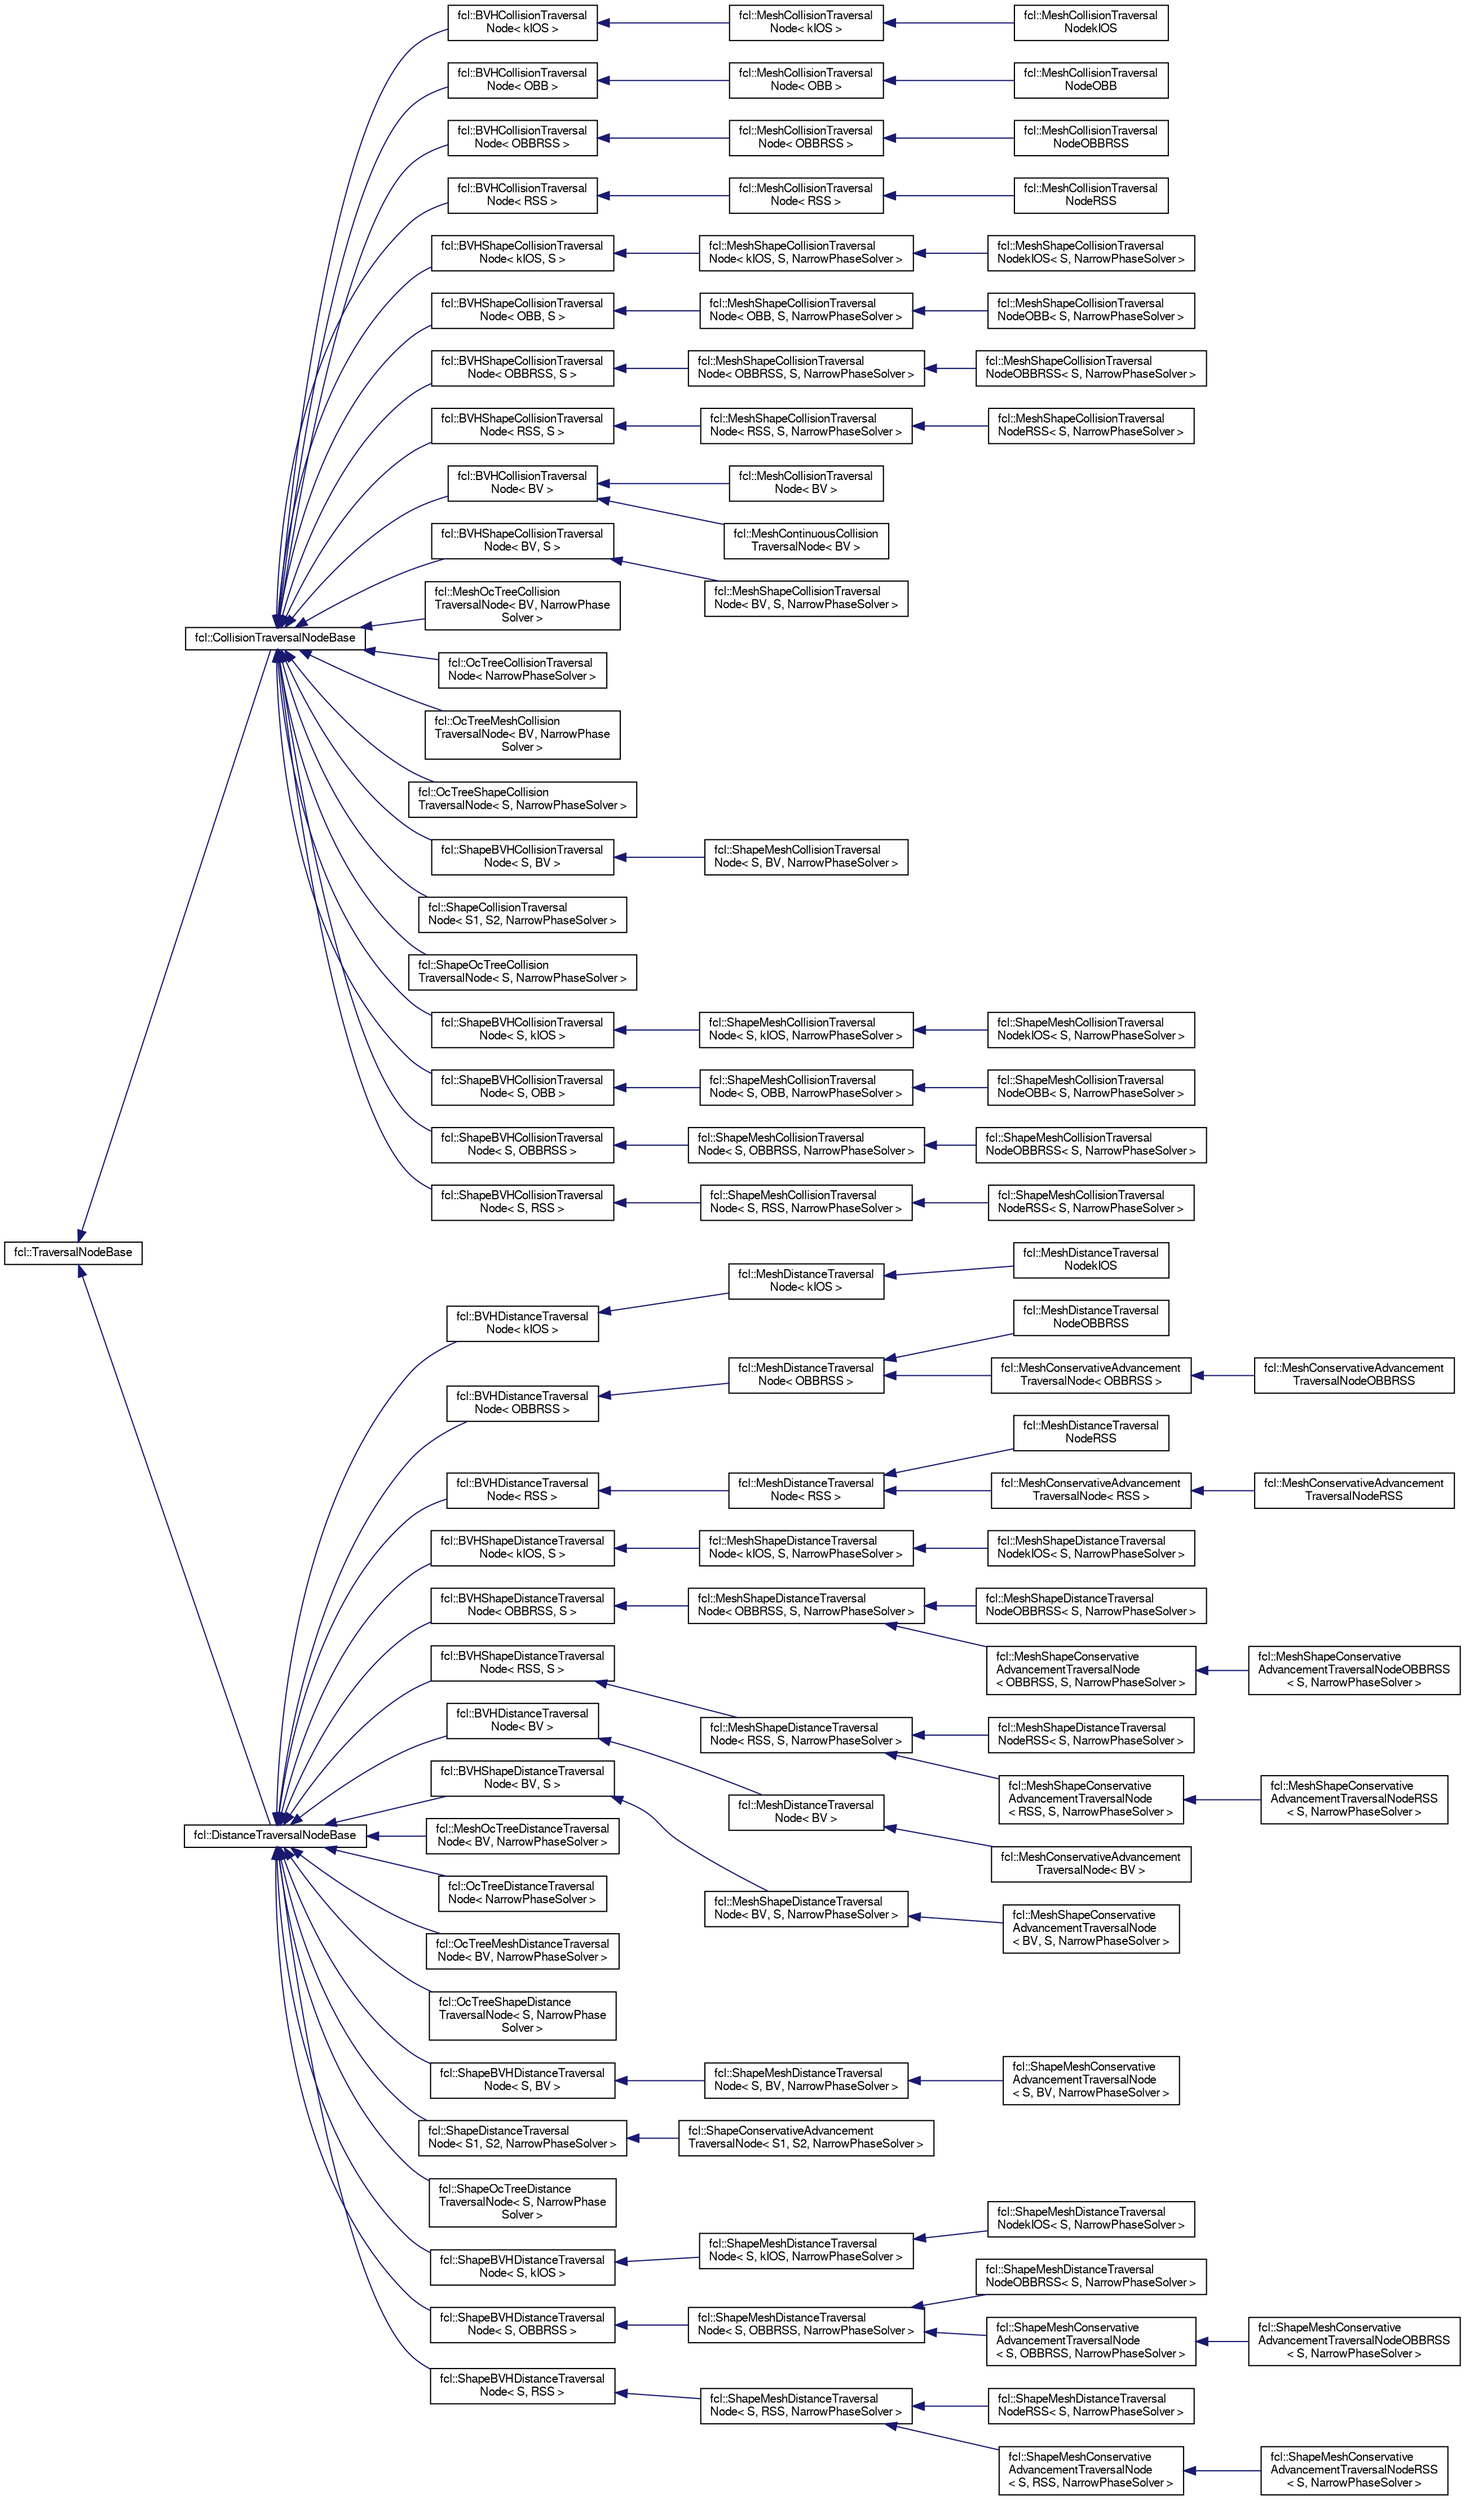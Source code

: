 digraph "Graphical Class Hierarchy"
{
  edge [fontname="FreeSans",fontsize="10",labelfontname="FreeSans",labelfontsize="10"];
  node [fontname="FreeSans",fontsize="10",shape=record];
  rankdir="LR";
  Node1 [label="fcl::TraversalNodeBase",height=0.2,width=0.4,color="black", fillcolor="white", style="filled",URL="$a00214.html",tooltip="Node structure encoding the information required for traversal. "];
  Node1 -> Node2 [dir="back",color="midnightblue",fontsize="10",style="solid",fontname="FreeSans"];
  Node2 [label="fcl::CollisionTraversalNodeBase",height=0.2,width=0.4,color="black", fillcolor="white", style="filled",URL="$a00032.html",tooltip="Node structure encoding the information required for collision traversal. "];
  Node2 -> Node3 [dir="back",color="midnightblue",fontsize="10",style="solid",fontname="FreeSans"];
  Node3 [label="fcl::BVHCollisionTraversal\lNode\< kIOS \>",height=0.2,width=0.4,color="black", fillcolor="white", style="filled",URL="$a00014.html"];
  Node3 -> Node4 [dir="back",color="midnightblue",fontsize="10",style="solid",fontname="FreeSans"];
  Node4 [label="fcl::MeshCollisionTraversal\lNode\< kIOS \>",height=0.2,width=0.4,color="black", fillcolor="white", style="filled",URL="$a00089.html"];
  Node4 -> Node5 [dir="back",color="midnightblue",fontsize="10",style="solid",fontname="FreeSans"];
  Node5 [label="fcl::MeshCollisionTraversal\lNodekIOS",height=0.2,width=0.4,color="black", fillcolor="white", style="filled",URL="$a00090.html"];
  Node2 -> Node6 [dir="back",color="midnightblue",fontsize="10",style="solid",fontname="FreeSans"];
  Node6 [label="fcl::BVHCollisionTraversal\lNode\< OBB \>",height=0.2,width=0.4,color="black", fillcolor="white", style="filled",URL="$a00014.html"];
  Node6 -> Node7 [dir="back",color="midnightblue",fontsize="10",style="solid",fontname="FreeSans"];
  Node7 [label="fcl::MeshCollisionTraversal\lNode\< OBB \>",height=0.2,width=0.4,color="black", fillcolor="white", style="filled",URL="$a00089.html"];
  Node7 -> Node8 [dir="back",color="midnightblue",fontsize="10",style="solid",fontname="FreeSans"];
  Node8 [label="fcl::MeshCollisionTraversal\lNodeOBB",height=0.2,width=0.4,color="black", fillcolor="white", style="filled",URL="$a00091.html",tooltip="Traversal node for collision between two meshes if their underlying BVH node is oriented node (OBB..."];
  Node2 -> Node9 [dir="back",color="midnightblue",fontsize="10",style="solid",fontname="FreeSans"];
  Node9 [label="fcl::BVHCollisionTraversal\lNode\< OBBRSS \>",height=0.2,width=0.4,color="black", fillcolor="white", style="filled",URL="$a00014.html"];
  Node9 -> Node10 [dir="back",color="midnightblue",fontsize="10",style="solid",fontname="FreeSans"];
  Node10 [label="fcl::MeshCollisionTraversal\lNode\< OBBRSS \>",height=0.2,width=0.4,color="black", fillcolor="white", style="filled",URL="$a00089.html"];
  Node10 -> Node11 [dir="back",color="midnightblue",fontsize="10",style="solid",fontname="FreeSans"];
  Node11 [label="fcl::MeshCollisionTraversal\lNodeOBBRSS",height=0.2,width=0.4,color="black", fillcolor="white", style="filled",URL="$a00092.html"];
  Node2 -> Node12 [dir="back",color="midnightblue",fontsize="10",style="solid",fontname="FreeSans"];
  Node12 [label="fcl::BVHCollisionTraversal\lNode\< RSS \>",height=0.2,width=0.4,color="black", fillcolor="white", style="filled",URL="$a00014.html"];
  Node12 -> Node13 [dir="back",color="midnightblue",fontsize="10",style="solid",fontname="FreeSans"];
  Node13 [label="fcl::MeshCollisionTraversal\lNode\< RSS \>",height=0.2,width=0.4,color="black", fillcolor="white", style="filled",URL="$a00089.html"];
  Node13 -> Node14 [dir="back",color="midnightblue",fontsize="10",style="solid",fontname="FreeSans"];
  Node14 [label="fcl::MeshCollisionTraversal\lNodeRSS",height=0.2,width=0.4,color="black", fillcolor="white", style="filled",URL="$a00093.html"];
  Node2 -> Node15 [dir="back",color="midnightblue",fontsize="10",style="solid",fontname="FreeSans"];
  Node15 [label="fcl::BVHShapeCollisionTraversal\lNode\< kIOS, S \>",height=0.2,width=0.4,color="black", fillcolor="white", style="filled",URL="$a00019.html"];
  Node15 -> Node16 [dir="back",color="midnightblue",fontsize="10",style="solid",fontname="FreeSans"];
  Node16 [label="fcl::MeshShapeCollisionTraversal\lNode\< kIOS, S, NarrowPhaseSolver \>",height=0.2,width=0.4,color="black", fillcolor="white", style="filled",URL="$a00104.html"];
  Node16 -> Node17 [dir="back",color="midnightblue",fontsize="10",style="solid",fontname="FreeSans"];
  Node17 [label="fcl::MeshShapeCollisionTraversal\lNodekIOS\< S, NarrowPhaseSolver \>",height=0.2,width=0.4,color="black", fillcolor="white", style="filled",URL="$a00105.html"];
  Node2 -> Node18 [dir="back",color="midnightblue",fontsize="10",style="solid",fontname="FreeSans"];
  Node18 [label="fcl::BVHShapeCollisionTraversal\lNode\< OBB, S \>",height=0.2,width=0.4,color="black", fillcolor="white", style="filled",URL="$a00019.html"];
  Node18 -> Node19 [dir="back",color="midnightblue",fontsize="10",style="solid",fontname="FreeSans"];
  Node19 [label="fcl::MeshShapeCollisionTraversal\lNode\< OBB, S, NarrowPhaseSolver \>",height=0.2,width=0.4,color="black", fillcolor="white", style="filled",URL="$a00104.html"];
  Node19 -> Node20 [dir="back",color="midnightblue",fontsize="10",style="solid",fontname="FreeSans"];
  Node20 [label="fcl::MeshShapeCollisionTraversal\lNodeOBB\< S, NarrowPhaseSolver \>",height=0.2,width=0.4,color="black", fillcolor="white", style="filled",URL="$a00106.html",tooltip="Traversal node for mesh and shape, when mesh BVH is one of the oriented node (OBB, RSS, OBBRSS, kIOS) "];
  Node2 -> Node21 [dir="back",color="midnightblue",fontsize="10",style="solid",fontname="FreeSans"];
  Node21 [label="fcl::BVHShapeCollisionTraversal\lNode\< OBBRSS, S \>",height=0.2,width=0.4,color="black", fillcolor="white", style="filled",URL="$a00019.html"];
  Node21 -> Node22 [dir="back",color="midnightblue",fontsize="10",style="solid",fontname="FreeSans"];
  Node22 [label="fcl::MeshShapeCollisionTraversal\lNode\< OBBRSS, S, NarrowPhaseSolver \>",height=0.2,width=0.4,color="black", fillcolor="white", style="filled",URL="$a00104.html"];
  Node22 -> Node23 [dir="back",color="midnightblue",fontsize="10",style="solid",fontname="FreeSans"];
  Node23 [label="fcl::MeshShapeCollisionTraversal\lNodeOBBRSS\< S, NarrowPhaseSolver \>",height=0.2,width=0.4,color="black", fillcolor="white", style="filled",URL="$a00107.html"];
  Node2 -> Node24 [dir="back",color="midnightblue",fontsize="10",style="solid",fontname="FreeSans"];
  Node24 [label="fcl::BVHShapeCollisionTraversal\lNode\< RSS, S \>",height=0.2,width=0.4,color="black", fillcolor="white", style="filled",URL="$a00019.html"];
  Node24 -> Node25 [dir="back",color="midnightblue",fontsize="10",style="solid",fontname="FreeSans"];
  Node25 [label="fcl::MeshShapeCollisionTraversal\lNode\< RSS, S, NarrowPhaseSolver \>",height=0.2,width=0.4,color="black", fillcolor="white", style="filled",URL="$a00104.html"];
  Node25 -> Node26 [dir="back",color="midnightblue",fontsize="10",style="solid",fontname="FreeSans"];
  Node26 [label="fcl::MeshShapeCollisionTraversal\lNodeRSS\< S, NarrowPhaseSolver \>",height=0.2,width=0.4,color="black", fillcolor="white", style="filled",URL="$a00108.html"];
  Node2 -> Node27 [dir="back",color="midnightblue",fontsize="10",style="solid",fontname="FreeSans"];
  Node27 [label="fcl::BVHCollisionTraversal\lNode\< BV \>",height=0.2,width=0.4,color="black", fillcolor="white", style="filled",URL="$a00014.html",tooltip="Traversal node for collision between BVH models. "];
  Node27 -> Node28 [dir="back",color="midnightblue",fontsize="10",style="solid",fontname="FreeSans"];
  Node28 [label="fcl::MeshCollisionTraversal\lNode\< BV \>",height=0.2,width=0.4,color="black", fillcolor="white", style="filled",URL="$a00089.html",tooltip="Traversal node for collision between two meshes. "];
  Node27 -> Node29 [dir="back",color="midnightblue",fontsize="10",style="solid",fontname="FreeSans"];
  Node29 [label="fcl::MeshContinuousCollision\lTraversalNode\< BV \>",height=0.2,width=0.4,color="black", fillcolor="white", style="filled",URL="$a00097.html",tooltip="Traversal node for continuous collision between meshes. "];
  Node2 -> Node30 [dir="back",color="midnightblue",fontsize="10",style="solid",fontname="FreeSans"];
  Node30 [label="fcl::BVHShapeCollisionTraversal\lNode\< BV, S \>",height=0.2,width=0.4,color="black", fillcolor="white", style="filled",URL="$a00019.html",tooltip="Traversal node for collision between BVH and shape. "];
  Node30 -> Node31 [dir="back",color="midnightblue",fontsize="10",style="solid",fontname="FreeSans"];
  Node31 [label="fcl::MeshShapeCollisionTraversal\lNode\< BV, S, NarrowPhaseSolver \>",height=0.2,width=0.4,color="black", fillcolor="white", style="filled",URL="$a00104.html",tooltip="Traversal node for collision between mesh and shape. "];
  Node2 -> Node32 [dir="back",color="midnightblue",fontsize="10",style="solid",fontname="FreeSans"];
  Node32 [label="fcl::MeshOcTreeCollision\lTraversalNode\< BV, NarrowPhase\lSolver \>",height=0.2,width=0.4,color="black", fillcolor="white", style="filled",URL="$a00102.html",tooltip="Traversal node for mesh-octree collision. "];
  Node2 -> Node33 [dir="back",color="midnightblue",fontsize="10",style="solid",fontname="FreeSans"];
  Node33 [label="fcl::OcTreeCollisionTraversal\lNode\< NarrowPhaseSolver \>",height=0.2,width=0.4,color="black", fillcolor="white", style="filled",URL="$a00137.html",tooltip="Traversal node for octree collision. "];
  Node2 -> Node34 [dir="back",color="midnightblue",fontsize="10",style="solid",fontname="FreeSans"];
  Node34 [label="fcl::OcTreeMeshCollision\lTraversalNode\< BV, NarrowPhase\lSolver \>",height=0.2,width=0.4,color="black", fillcolor="white", style="filled",URL="$a00139.html",tooltip="Traversal node for octree-mesh collision. "];
  Node2 -> Node35 [dir="back",color="midnightblue",fontsize="10",style="solid",fontname="FreeSans"];
  Node35 [label="fcl::OcTreeShapeCollision\lTraversalNode\< S, NarrowPhaseSolver \>",height=0.2,width=0.4,color="black", fillcolor="white", style="filled",URL="$a00141.html",tooltip="Traversal node for octree-shape collision. "];
  Node2 -> Node36 [dir="back",color="midnightblue",fontsize="10",style="solid",fontname="FreeSans"];
  Node36 [label="fcl::ShapeBVHCollisionTraversal\lNode\< S, BV \>",height=0.2,width=0.4,color="black", fillcolor="white", style="filled",URL="$a00174.html",tooltip="Traversal node for collision between shape and BVH. "];
  Node36 -> Node37 [dir="back",color="midnightblue",fontsize="10",style="solid",fontname="FreeSans"];
  Node37 [label="fcl::ShapeMeshCollisionTraversal\lNode\< S, BV, NarrowPhaseSolver \>",height=0.2,width=0.4,color="black", fillcolor="white", style="filled",URL="$a00179.html",tooltip="Traversal node for collision between shape and mesh. "];
  Node2 -> Node38 [dir="back",color="midnightblue",fontsize="10",style="solid",fontname="FreeSans"];
  Node38 [label="fcl::ShapeCollisionTraversal\lNode\< S1, S2, NarrowPhaseSolver \>",height=0.2,width=0.4,color="black", fillcolor="white", style="filled",URL="$a00176.html",tooltip="Traversal node for collision between two shapes. "];
  Node2 -> Node39 [dir="back",color="midnightblue",fontsize="10",style="solid",fontname="FreeSans"];
  Node39 [label="fcl::ShapeOcTreeCollision\lTraversalNode\< S, NarrowPhaseSolver \>",height=0.2,width=0.4,color="black", fillcolor="white", style="filled",URL="$a00191.html",tooltip="Traversal node for shape-octree collision. "];
  Node2 -> Node40 [dir="back",color="midnightblue",fontsize="10",style="solid",fontname="FreeSans"];
  Node40 [label="fcl::ShapeBVHCollisionTraversal\lNode\< S, kIOS \>",height=0.2,width=0.4,color="black", fillcolor="white", style="filled",URL="$a00174.html"];
  Node40 -> Node41 [dir="back",color="midnightblue",fontsize="10",style="solid",fontname="FreeSans"];
  Node41 [label="fcl::ShapeMeshCollisionTraversal\lNode\< S, kIOS, NarrowPhaseSolver \>",height=0.2,width=0.4,color="black", fillcolor="white", style="filled",URL="$a00179.html"];
  Node41 -> Node42 [dir="back",color="midnightblue",fontsize="10",style="solid",fontname="FreeSans"];
  Node42 [label="fcl::ShapeMeshCollisionTraversal\lNodekIOS\< S, NarrowPhaseSolver \>",height=0.2,width=0.4,color="black", fillcolor="white", style="filled",URL="$a00180.html"];
  Node2 -> Node43 [dir="back",color="midnightblue",fontsize="10",style="solid",fontname="FreeSans"];
  Node43 [label="fcl::ShapeBVHCollisionTraversal\lNode\< S, OBB \>",height=0.2,width=0.4,color="black", fillcolor="white", style="filled",URL="$a00174.html"];
  Node43 -> Node44 [dir="back",color="midnightblue",fontsize="10",style="solid",fontname="FreeSans"];
  Node44 [label="fcl::ShapeMeshCollisionTraversal\lNode\< S, OBB, NarrowPhaseSolver \>",height=0.2,width=0.4,color="black", fillcolor="white", style="filled",URL="$a00179.html"];
  Node44 -> Node45 [dir="back",color="midnightblue",fontsize="10",style="solid",fontname="FreeSans"];
  Node45 [label="fcl::ShapeMeshCollisionTraversal\lNodeOBB\< S, NarrowPhaseSolver \>",height=0.2,width=0.4,color="black", fillcolor="white", style="filled",URL="$a00181.html",tooltip="Traversal node for shape and mesh, when mesh BVH is one of the oriented node (OBB, RSS, OBBRSS, kIOS) "];
  Node2 -> Node46 [dir="back",color="midnightblue",fontsize="10",style="solid",fontname="FreeSans"];
  Node46 [label="fcl::ShapeBVHCollisionTraversal\lNode\< S, OBBRSS \>",height=0.2,width=0.4,color="black", fillcolor="white", style="filled",URL="$a00174.html"];
  Node46 -> Node47 [dir="back",color="midnightblue",fontsize="10",style="solid",fontname="FreeSans"];
  Node47 [label="fcl::ShapeMeshCollisionTraversal\lNode\< S, OBBRSS, NarrowPhaseSolver \>",height=0.2,width=0.4,color="black", fillcolor="white", style="filled",URL="$a00179.html"];
  Node47 -> Node48 [dir="back",color="midnightblue",fontsize="10",style="solid",fontname="FreeSans"];
  Node48 [label="fcl::ShapeMeshCollisionTraversal\lNodeOBBRSS\< S, NarrowPhaseSolver \>",height=0.2,width=0.4,color="black", fillcolor="white", style="filled",URL="$a00182.html"];
  Node2 -> Node49 [dir="back",color="midnightblue",fontsize="10",style="solid",fontname="FreeSans"];
  Node49 [label="fcl::ShapeBVHCollisionTraversal\lNode\< S, RSS \>",height=0.2,width=0.4,color="black", fillcolor="white", style="filled",URL="$a00174.html"];
  Node49 -> Node50 [dir="back",color="midnightblue",fontsize="10",style="solid",fontname="FreeSans"];
  Node50 [label="fcl::ShapeMeshCollisionTraversal\lNode\< S, RSS, NarrowPhaseSolver \>",height=0.2,width=0.4,color="black", fillcolor="white", style="filled",URL="$a00179.html"];
  Node50 -> Node51 [dir="back",color="midnightblue",fontsize="10",style="solid",fontname="FreeSans"];
  Node51 [label="fcl::ShapeMeshCollisionTraversal\lNodeRSS\< S, NarrowPhaseSolver \>",height=0.2,width=0.4,color="black", fillcolor="white", style="filled",URL="$a00183.html"];
  Node1 -> Node52 [dir="back",color="midnightblue",fontsize="10",style="solid",fontname="FreeSans"];
  Node52 [label="fcl::DistanceTraversalNodeBase",height=0.2,width=0.4,color="black", fillcolor="white", style="filled",URL="$a00046.html",tooltip="Node structure encoding the information required for distance traversal. "];
  Node52 -> Node53 [dir="back",color="midnightblue",fontsize="10",style="solid",fontname="FreeSans"];
  Node53 [label="fcl::BVHDistanceTraversal\lNode\< kIOS \>",height=0.2,width=0.4,color="black", fillcolor="white", style="filled",URL="$a00016.html"];
  Node53 -> Node54 [dir="back",color="midnightblue",fontsize="10",style="solid",fontname="FreeSans"];
  Node54 [label="fcl::MeshDistanceTraversal\lNode\< kIOS \>",height=0.2,width=0.4,color="black", fillcolor="white", style="filled",URL="$a00098.html"];
  Node54 -> Node55 [dir="back",color="midnightblue",fontsize="10",style="solid",fontname="FreeSans"];
  Node55 [label="fcl::MeshDistanceTraversal\lNodekIOS",height=0.2,width=0.4,color="black", fillcolor="white", style="filled",URL="$a00099.html"];
  Node52 -> Node56 [dir="back",color="midnightblue",fontsize="10",style="solid",fontname="FreeSans"];
  Node56 [label="fcl::BVHDistanceTraversal\lNode\< OBBRSS \>",height=0.2,width=0.4,color="black", fillcolor="white", style="filled",URL="$a00016.html"];
  Node56 -> Node57 [dir="back",color="midnightblue",fontsize="10",style="solid",fontname="FreeSans"];
  Node57 [label="fcl::MeshDistanceTraversal\lNode\< OBBRSS \>",height=0.2,width=0.4,color="black", fillcolor="white", style="filled",URL="$a00098.html"];
  Node57 -> Node58 [dir="back",color="midnightblue",fontsize="10",style="solid",fontname="FreeSans"];
  Node58 [label="fcl::MeshDistanceTraversal\lNodeOBBRSS",height=0.2,width=0.4,color="black", fillcolor="white", style="filled",URL="$a00100.html"];
  Node57 -> Node59 [dir="back",color="midnightblue",fontsize="10",style="solid",fontname="FreeSans"];
  Node59 [label="fcl::MeshConservativeAdvancement\lTraversalNode\< OBBRSS \>",height=0.2,width=0.4,color="black", fillcolor="white", style="filled",URL="$a00094.html"];
  Node59 -> Node60 [dir="back",color="midnightblue",fontsize="10",style="solid",fontname="FreeSans"];
  Node60 [label="fcl::MeshConservativeAdvancement\lTraversalNodeOBBRSS",height=0.2,width=0.4,color="black", fillcolor="white", style="filled",URL="$a00095.html"];
  Node52 -> Node61 [dir="back",color="midnightblue",fontsize="10",style="solid",fontname="FreeSans"];
  Node61 [label="fcl::BVHDistanceTraversal\lNode\< RSS \>",height=0.2,width=0.4,color="black", fillcolor="white", style="filled",URL="$a00016.html"];
  Node61 -> Node62 [dir="back",color="midnightblue",fontsize="10",style="solid",fontname="FreeSans"];
  Node62 [label="fcl::MeshDistanceTraversal\lNode\< RSS \>",height=0.2,width=0.4,color="black", fillcolor="white", style="filled",URL="$a00098.html"];
  Node62 -> Node63 [dir="back",color="midnightblue",fontsize="10",style="solid",fontname="FreeSans"];
  Node63 [label="fcl::MeshDistanceTraversal\lNodeRSS",height=0.2,width=0.4,color="black", fillcolor="white", style="filled",URL="$a00101.html",tooltip="Traversal node for distance computation between two meshes if their underlying BVH node is oriented n..."];
  Node62 -> Node64 [dir="back",color="midnightblue",fontsize="10",style="solid",fontname="FreeSans"];
  Node64 [label="fcl::MeshConservativeAdvancement\lTraversalNode\< RSS \>",height=0.2,width=0.4,color="black", fillcolor="white", style="filled",URL="$a00094.html"];
  Node64 -> Node65 [dir="back",color="midnightblue",fontsize="10",style="solid",fontname="FreeSans"];
  Node65 [label="fcl::MeshConservativeAdvancement\lTraversalNodeRSS",height=0.2,width=0.4,color="black", fillcolor="white", style="filled",URL="$a00096.html"];
  Node52 -> Node66 [dir="back",color="midnightblue",fontsize="10",style="solid",fontname="FreeSans"];
  Node66 [label="fcl::BVHShapeDistanceTraversal\lNode\< kIOS, S \>",height=0.2,width=0.4,color="black", fillcolor="white", style="filled",URL="$a00020.html"];
  Node66 -> Node67 [dir="back",color="midnightblue",fontsize="10",style="solid",fontname="FreeSans"];
  Node67 [label="fcl::MeshShapeDistanceTraversal\lNode\< kIOS, S, NarrowPhaseSolver \>",height=0.2,width=0.4,color="black", fillcolor="white", style="filled",URL="$a00112.html"];
  Node67 -> Node68 [dir="back",color="midnightblue",fontsize="10",style="solid",fontname="FreeSans"];
  Node68 [label="fcl::MeshShapeDistanceTraversal\lNodekIOS\< S, NarrowPhaseSolver \>",height=0.2,width=0.4,color="black", fillcolor="white", style="filled",URL="$a00113.html"];
  Node52 -> Node69 [dir="back",color="midnightblue",fontsize="10",style="solid",fontname="FreeSans"];
  Node69 [label="fcl::BVHShapeDistanceTraversal\lNode\< OBBRSS, S \>",height=0.2,width=0.4,color="black", fillcolor="white", style="filled",URL="$a00020.html"];
  Node69 -> Node70 [dir="back",color="midnightblue",fontsize="10",style="solid",fontname="FreeSans"];
  Node70 [label="fcl::MeshShapeDistanceTraversal\lNode\< OBBRSS, S, NarrowPhaseSolver \>",height=0.2,width=0.4,color="black", fillcolor="white", style="filled",URL="$a00112.html"];
  Node70 -> Node71 [dir="back",color="midnightblue",fontsize="10",style="solid",fontname="FreeSans"];
  Node71 [label="fcl::MeshShapeDistanceTraversal\lNodeOBBRSS\< S, NarrowPhaseSolver \>",height=0.2,width=0.4,color="black", fillcolor="white", style="filled",URL="$a00114.html"];
  Node70 -> Node72 [dir="back",color="midnightblue",fontsize="10",style="solid",fontname="FreeSans"];
  Node72 [label="fcl::MeshShapeConservative\lAdvancementTraversalNode\l\< OBBRSS, S, NarrowPhaseSolver \>",height=0.2,width=0.4,color="black", fillcolor="white", style="filled",URL="$a00109.html"];
  Node72 -> Node73 [dir="back",color="midnightblue",fontsize="10",style="solid",fontname="FreeSans"];
  Node73 [label="fcl::MeshShapeConservative\lAdvancementTraversalNodeOBBRSS\l\< S, NarrowPhaseSolver \>",height=0.2,width=0.4,color="black", fillcolor="white", style="filled",URL="$a00110.html"];
  Node52 -> Node74 [dir="back",color="midnightblue",fontsize="10",style="solid",fontname="FreeSans"];
  Node74 [label="fcl::BVHShapeDistanceTraversal\lNode\< RSS, S \>",height=0.2,width=0.4,color="black", fillcolor="white", style="filled",URL="$a00020.html"];
  Node74 -> Node75 [dir="back",color="midnightblue",fontsize="10",style="solid",fontname="FreeSans"];
  Node75 [label="fcl::MeshShapeDistanceTraversal\lNode\< RSS, S, NarrowPhaseSolver \>",height=0.2,width=0.4,color="black", fillcolor="white", style="filled",URL="$a00112.html"];
  Node75 -> Node76 [dir="back",color="midnightblue",fontsize="10",style="solid",fontname="FreeSans"];
  Node76 [label="fcl::MeshShapeDistanceTraversal\lNodeRSS\< S, NarrowPhaseSolver \>",height=0.2,width=0.4,color="black", fillcolor="white", style="filled",URL="$a00115.html",tooltip="Traversal node for distance between mesh and shape, when mesh BVH is one of the oriented node (RSS..."];
  Node75 -> Node77 [dir="back",color="midnightblue",fontsize="10",style="solid",fontname="FreeSans"];
  Node77 [label="fcl::MeshShapeConservative\lAdvancementTraversalNode\l\< RSS, S, NarrowPhaseSolver \>",height=0.2,width=0.4,color="black", fillcolor="white", style="filled",URL="$a00109.html"];
  Node77 -> Node78 [dir="back",color="midnightblue",fontsize="10",style="solid",fontname="FreeSans"];
  Node78 [label="fcl::MeshShapeConservative\lAdvancementTraversalNodeRSS\l\< S, NarrowPhaseSolver \>",height=0.2,width=0.4,color="black", fillcolor="white", style="filled",URL="$a00111.html"];
  Node52 -> Node79 [dir="back",color="midnightblue",fontsize="10",style="solid",fontname="FreeSans"];
  Node79 [label="fcl::BVHDistanceTraversal\lNode\< BV \>",height=0.2,width=0.4,color="black", fillcolor="white", style="filled",URL="$a00016.html",tooltip="Traversal node for distance computation between BVH models. "];
  Node79 -> Node80 [dir="back",color="midnightblue",fontsize="10",style="solid",fontname="FreeSans"];
  Node80 [label="fcl::MeshDistanceTraversal\lNode\< BV \>",height=0.2,width=0.4,color="black", fillcolor="white", style="filled",URL="$a00098.html",tooltip="Traversal node for distance computation between two meshes. "];
  Node80 -> Node81 [dir="back",color="midnightblue",fontsize="10",style="solid",fontname="FreeSans"];
  Node81 [label="fcl::MeshConservativeAdvancement\lTraversalNode\< BV \>",height=0.2,width=0.4,color="black", fillcolor="white", style="filled",URL="$a00094.html",tooltip="continuous collision node using conservative advancement. when using this default version..."];
  Node52 -> Node82 [dir="back",color="midnightblue",fontsize="10",style="solid",fontname="FreeSans"];
  Node82 [label="fcl::BVHShapeDistanceTraversal\lNode\< BV, S \>",height=0.2,width=0.4,color="black", fillcolor="white", style="filled",URL="$a00020.html",tooltip="Traversal node for distance computation between BVH and shape. "];
  Node82 -> Node83 [dir="back",color="midnightblue",fontsize="10",style="solid",fontname="FreeSans"];
  Node83 [label="fcl::MeshShapeDistanceTraversal\lNode\< BV, S, NarrowPhaseSolver \>",height=0.2,width=0.4,color="black", fillcolor="white", style="filled",URL="$a00112.html",tooltip="Traversal node for distance between mesh and shape. "];
  Node83 -> Node84 [dir="back",color="midnightblue",fontsize="10",style="solid",fontname="FreeSans"];
  Node84 [label="fcl::MeshShapeConservative\lAdvancementTraversalNode\l\< BV, S, NarrowPhaseSolver \>",height=0.2,width=0.4,color="black", fillcolor="white", style="filled",URL="$a00109.html",tooltip="Traversal node for conservative advancement computation between BVH and shape. "];
  Node52 -> Node85 [dir="back",color="midnightblue",fontsize="10",style="solid",fontname="FreeSans"];
  Node85 [label="fcl::MeshOcTreeDistanceTraversal\lNode\< BV, NarrowPhaseSolver \>",height=0.2,width=0.4,color="black", fillcolor="white", style="filled",URL="$a00103.html",tooltip="Traversal node for mesh-octree distance. "];
  Node52 -> Node86 [dir="back",color="midnightblue",fontsize="10",style="solid",fontname="FreeSans"];
  Node86 [label="fcl::OcTreeDistanceTraversal\lNode\< NarrowPhaseSolver \>",height=0.2,width=0.4,color="black", fillcolor="white", style="filled",URL="$a00138.html",tooltip="Traversal node for octree distance. "];
  Node52 -> Node87 [dir="back",color="midnightblue",fontsize="10",style="solid",fontname="FreeSans"];
  Node87 [label="fcl::OcTreeMeshDistanceTraversal\lNode\< BV, NarrowPhaseSolver \>",height=0.2,width=0.4,color="black", fillcolor="white", style="filled",URL="$a00140.html",tooltip="Traversal node for octree-mesh distance. "];
  Node52 -> Node88 [dir="back",color="midnightblue",fontsize="10",style="solid",fontname="FreeSans"];
  Node88 [label="fcl::OcTreeShapeDistance\lTraversalNode\< S, NarrowPhase\lSolver \>",height=0.2,width=0.4,color="black", fillcolor="white", style="filled",URL="$a00142.html",tooltip="Traversal node for octree-shape distance. "];
  Node52 -> Node89 [dir="back",color="midnightblue",fontsize="10",style="solid",fontname="FreeSans"];
  Node89 [label="fcl::ShapeBVHDistanceTraversal\lNode\< S, BV \>",height=0.2,width=0.4,color="black", fillcolor="white", style="filled",URL="$a00175.html",tooltip="Traversal node for distance computation between shape and BVH. "];
  Node89 -> Node90 [dir="back",color="midnightblue",fontsize="10",style="solid",fontname="FreeSans"];
  Node90 [label="fcl::ShapeMeshDistanceTraversal\lNode\< S, BV, NarrowPhaseSolver \>",height=0.2,width=0.4,color="black", fillcolor="white", style="filled",URL="$a00187.html",tooltip="Traversal node for distance between shape and mesh. "];
  Node90 -> Node91 [dir="back",color="midnightblue",fontsize="10",style="solid",fontname="FreeSans"];
  Node91 [label="fcl::ShapeMeshConservative\lAdvancementTraversalNode\l\< S, BV, NarrowPhaseSolver \>",height=0.2,width=0.4,color="black", fillcolor="white", style="filled",URL="$a00184.html"];
  Node52 -> Node92 [dir="back",color="midnightblue",fontsize="10",style="solid",fontname="FreeSans"];
  Node92 [label="fcl::ShapeDistanceTraversal\lNode\< S1, S2, NarrowPhaseSolver \>",height=0.2,width=0.4,color="black", fillcolor="white", style="filled",URL="$a00178.html",tooltip="Traversal node for distance between two shapes. "];
  Node92 -> Node93 [dir="back",color="midnightblue",fontsize="10",style="solid",fontname="FreeSans"];
  Node93 [label="fcl::ShapeConservativeAdvancement\lTraversalNode\< S1, S2, NarrowPhaseSolver \>",height=0.2,width=0.4,color="black", fillcolor="white", style="filled",URL="$a00177.html"];
  Node52 -> Node94 [dir="back",color="midnightblue",fontsize="10",style="solid",fontname="FreeSans"];
  Node94 [label="fcl::ShapeOcTreeDistance\lTraversalNode\< S, NarrowPhase\lSolver \>",height=0.2,width=0.4,color="black", fillcolor="white", style="filled",URL="$a00192.html",tooltip="Traversal node for shape-octree distance. "];
  Node52 -> Node95 [dir="back",color="midnightblue",fontsize="10",style="solid",fontname="FreeSans"];
  Node95 [label="fcl::ShapeBVHDistanceTraversal\lNode\< S, kIOS \>",height=0.2,width=0.4,color="black", fillcolor="white", style="filled",URL="$a00175.html"];
  Node95 -> Node96 [dir="back",color="midnightblue",fontsize="10",style="solid",fontname="FreeSans"];
  Node96 [label="fcl::ShapeMeshDistanceTraversal\lNode\< S, kIOS, NarrowPhaseSolver \>",height=0.2,width=0.4,color="black", fillcolor="white", style="filled",URL="$a00187.html"];
  Node96 -> Node97 [dir="back",color="midnightblue",fontsize="10",style="solid",fontname="FreeSans"];
  Node97 [label="fcl::ShapeMeshDistanceTraversal\lNodekIOS\< S, NarrowPhaseSolver \>",height=0.2,width=0.4,color="black", fillcolor="white", style="filled",URL="$a00188.html"];
  Node52 -> Node98 [dir="back",color="midnightblue",fontsize="10",style="solid",fontname="FreeSans"];
  Node98 [label="fcl::ShapeBVHDistanceTraversal\lNode\< S, OBBRSS \>",height=0.2,width=0.4,color="black", fillcolor="white", style="filled",URL="$a00175.html"];
  Node98 -> Node99 [dir="back",color="midnightblue",fontsize="10",style="solid",fontname="FreeSans"];
  Node99 [label="fcl::ShapeMeshDistanceTraversal\lNode\< S, OBBRSS, NarrowPhaseSolver \>",height=0.2,width=0.4,color="black", fillcolor="white", style="filled",URL="$a00187.html"];
  Node99 -> Node100 [dir="back",color="midnightblue",fontsize="10",style="solid",fontname="FreeSans"];
  Node100 [label="fcl::ShapeMeshDistanceTraversal\lNodeOBBRSS\< S, NarrowPhaseSolver \>",height=0.2,width=0.4,color="black", fillcolor="white", style="filled",URL="$a00189.html"];
  Node99 -> Node101 [dir="back",color="midnightblue",fontsize="10",style="solid",fontname="FreeSans"];
  Node101 [label="fcl::ShapeMeshConservative\lAdvancementTraversalNode\l\< S, OBBRSS, NarrowPhaseSolver \>",height=0.2,width=0.4,color="black", fillcolor="white", style="filled",URL="$a00184.html"];
  Node101 -> Node102 [dir="back",color="midnightblue",fontsize="10",style="solid",fontname="FreeSans"];
  Node102 [label="fcl::ShapeMeshConservative\lAdvancementTraversalNodeOBBRSS\l\< S, NarrowPhaseSolver \>",height=0.2,width=0.4,color="black", fillcolor="white", style="filled",URL="$a00185.html"];
  Node52 -> Node103 [dir="back",color="midnightblue",fontsize="10",style="solid",fontname="FreeSans"];
  Node103 [label="fcl::ShapeBVHDistanceTraversal\lNode\< S, RSS \>",height=0.2,width=0.4,color="black", fillcolor="white", style="filled",URL="$a00175.html"];
  Node103 -> Node104 [dir="back",color="midnightblue",fontsize="10",style="solid",fontname="FreeSans"];
  Node104 [label="fcl::ShapeMeshDistanceTraversal\lNode\< S, RSS, NarrowPhaseSolver \>",height=0.2,width=0.4,color="black", fillcolor="white", style="filled",URL="$a00187.html"];
  Node104 -> Node105 [dir="back",color="midnightblue",fontsize="10",style="solid",fontname="FreeSans"];
  Node105 [label="fcl::ShapeMeshDistanceTraversal\lNodeRSS\< S, NarrowPhaseSolver \>",height=0.2,width=0.4,color="black", fillcolor="white", style="filled",URL="$a00190.html"];
  Node104 -> Node106 [dir="back",color="midnightblue",fontsize="10",style="solid",fontname="FreeSans"];
  Node106 [label="fcl::ShapeMeshConservative\lAdvancementTraversalNode\l\< S, RSS, NarrowPhaseSolver \>",height=0.2,width=0.4,color="black", fillcolor="white", style="filled",URL="$a00184.html"];
  Node106 -> Node107 [dir="back",color="midnightblue",fontsize="10",style="solid",fontname="FreeSans"];
  Node107 [label="fcl::ShapeMeshConservative\lAdvancementTraversalNodeRSS\l\< S, NarrowPhaseSolver \>",height=0.2,width=0.4,color="black", fillcolor="white", style="filled",URL="$a00186.html"];
}
